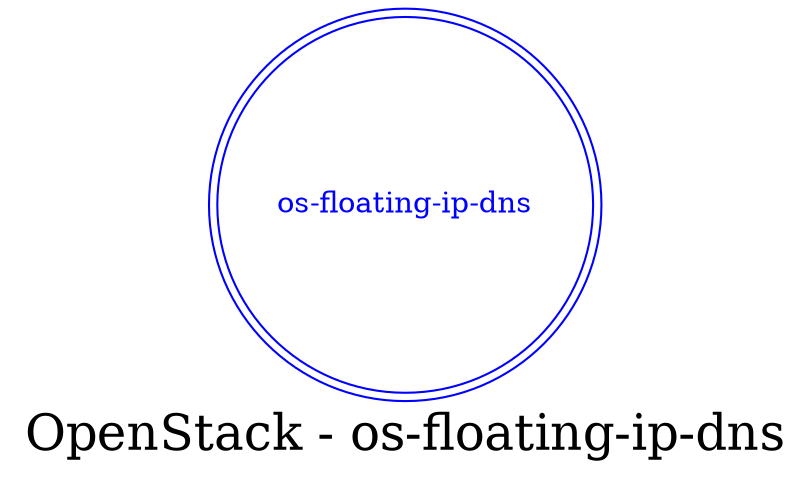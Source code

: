 digraph LexiconGraph {
graph[label="OpenStack - os-floating-ip-dns", fontsize=24]
splines=true
"os-floating-ip-dns" [color=blue, fontcolor=blue, shape=doublecircle]
}
